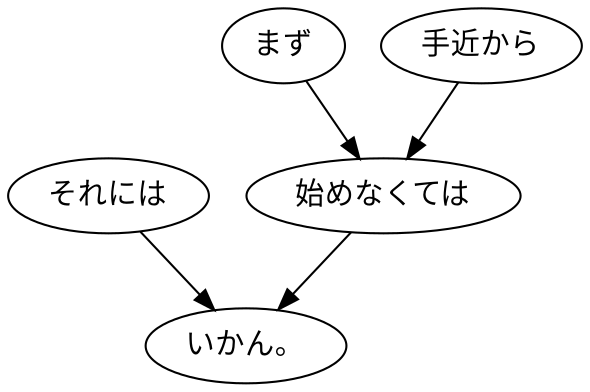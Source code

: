 digraph graph6347 {
	node0 [label="それには"];
	node1 [label="まず"];
	node2 [label="手近から"];
	node3 [label="始めなくては"];
	node4 [label="いかん。"];
	node0 -> node4;
	node1 -> node3;
	node2 -> node3;
	node3 -> node4;
}

